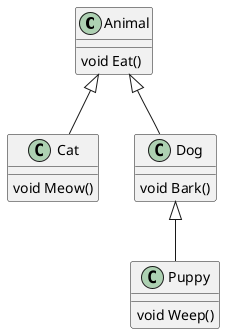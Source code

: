 @startuml

class Animal 
{
  void Eat()
}


class Cat 
{
  void Meow()
}

class Dog 
{
  void Bark()
}

class Puppy 
{
  void Weep()
}

Animal <|-- Cat
Animal <|-- Dog
Dog <|-- Puppy


@enduml
